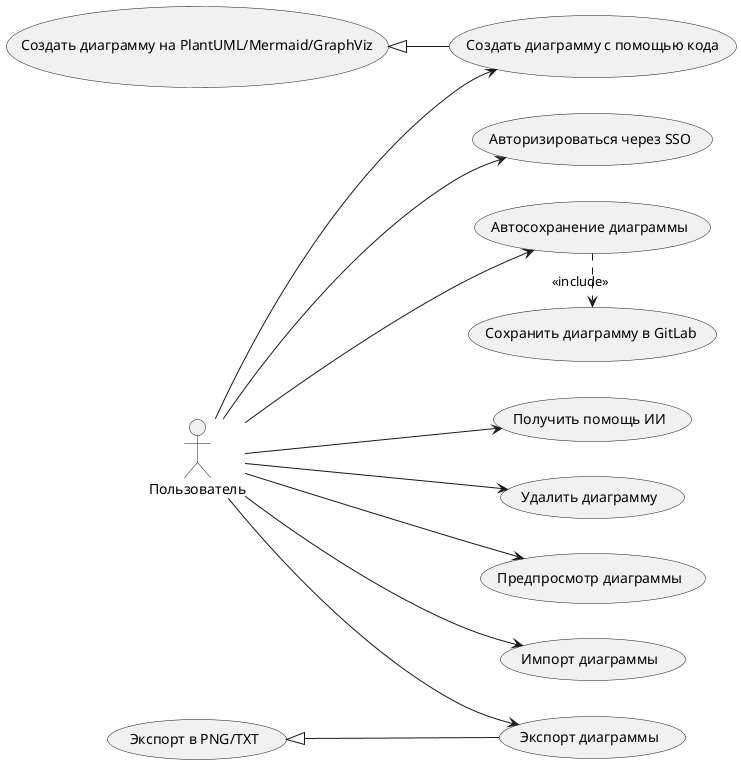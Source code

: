 @startuml
left to right direction

actor "Пользователь" as User

User --> (Создать диаграмму с помощью кода)
User --> (Удалить диаграмму)
User --> (Предпросмотр диаграммы)
User --> (Экспорт диаграммы)
User --> (Импорт диаграммы)
User --> (Автосохранение диаграммы)
User --> (Авторизироваться через SSO)
User --> (Получить помощь ИИ)

(Создать диаграмму на PlantUML/Mermaid/GraphViz) <|-- (Создать диаграмму с помощью кода)

(Экспорт в PNG/TXT) <|-- (Экспорт диаграммы)

(Автосохранение диаграммы) .> (Сохранить диаграмму в GitLab) : <<include>>

@enduml

